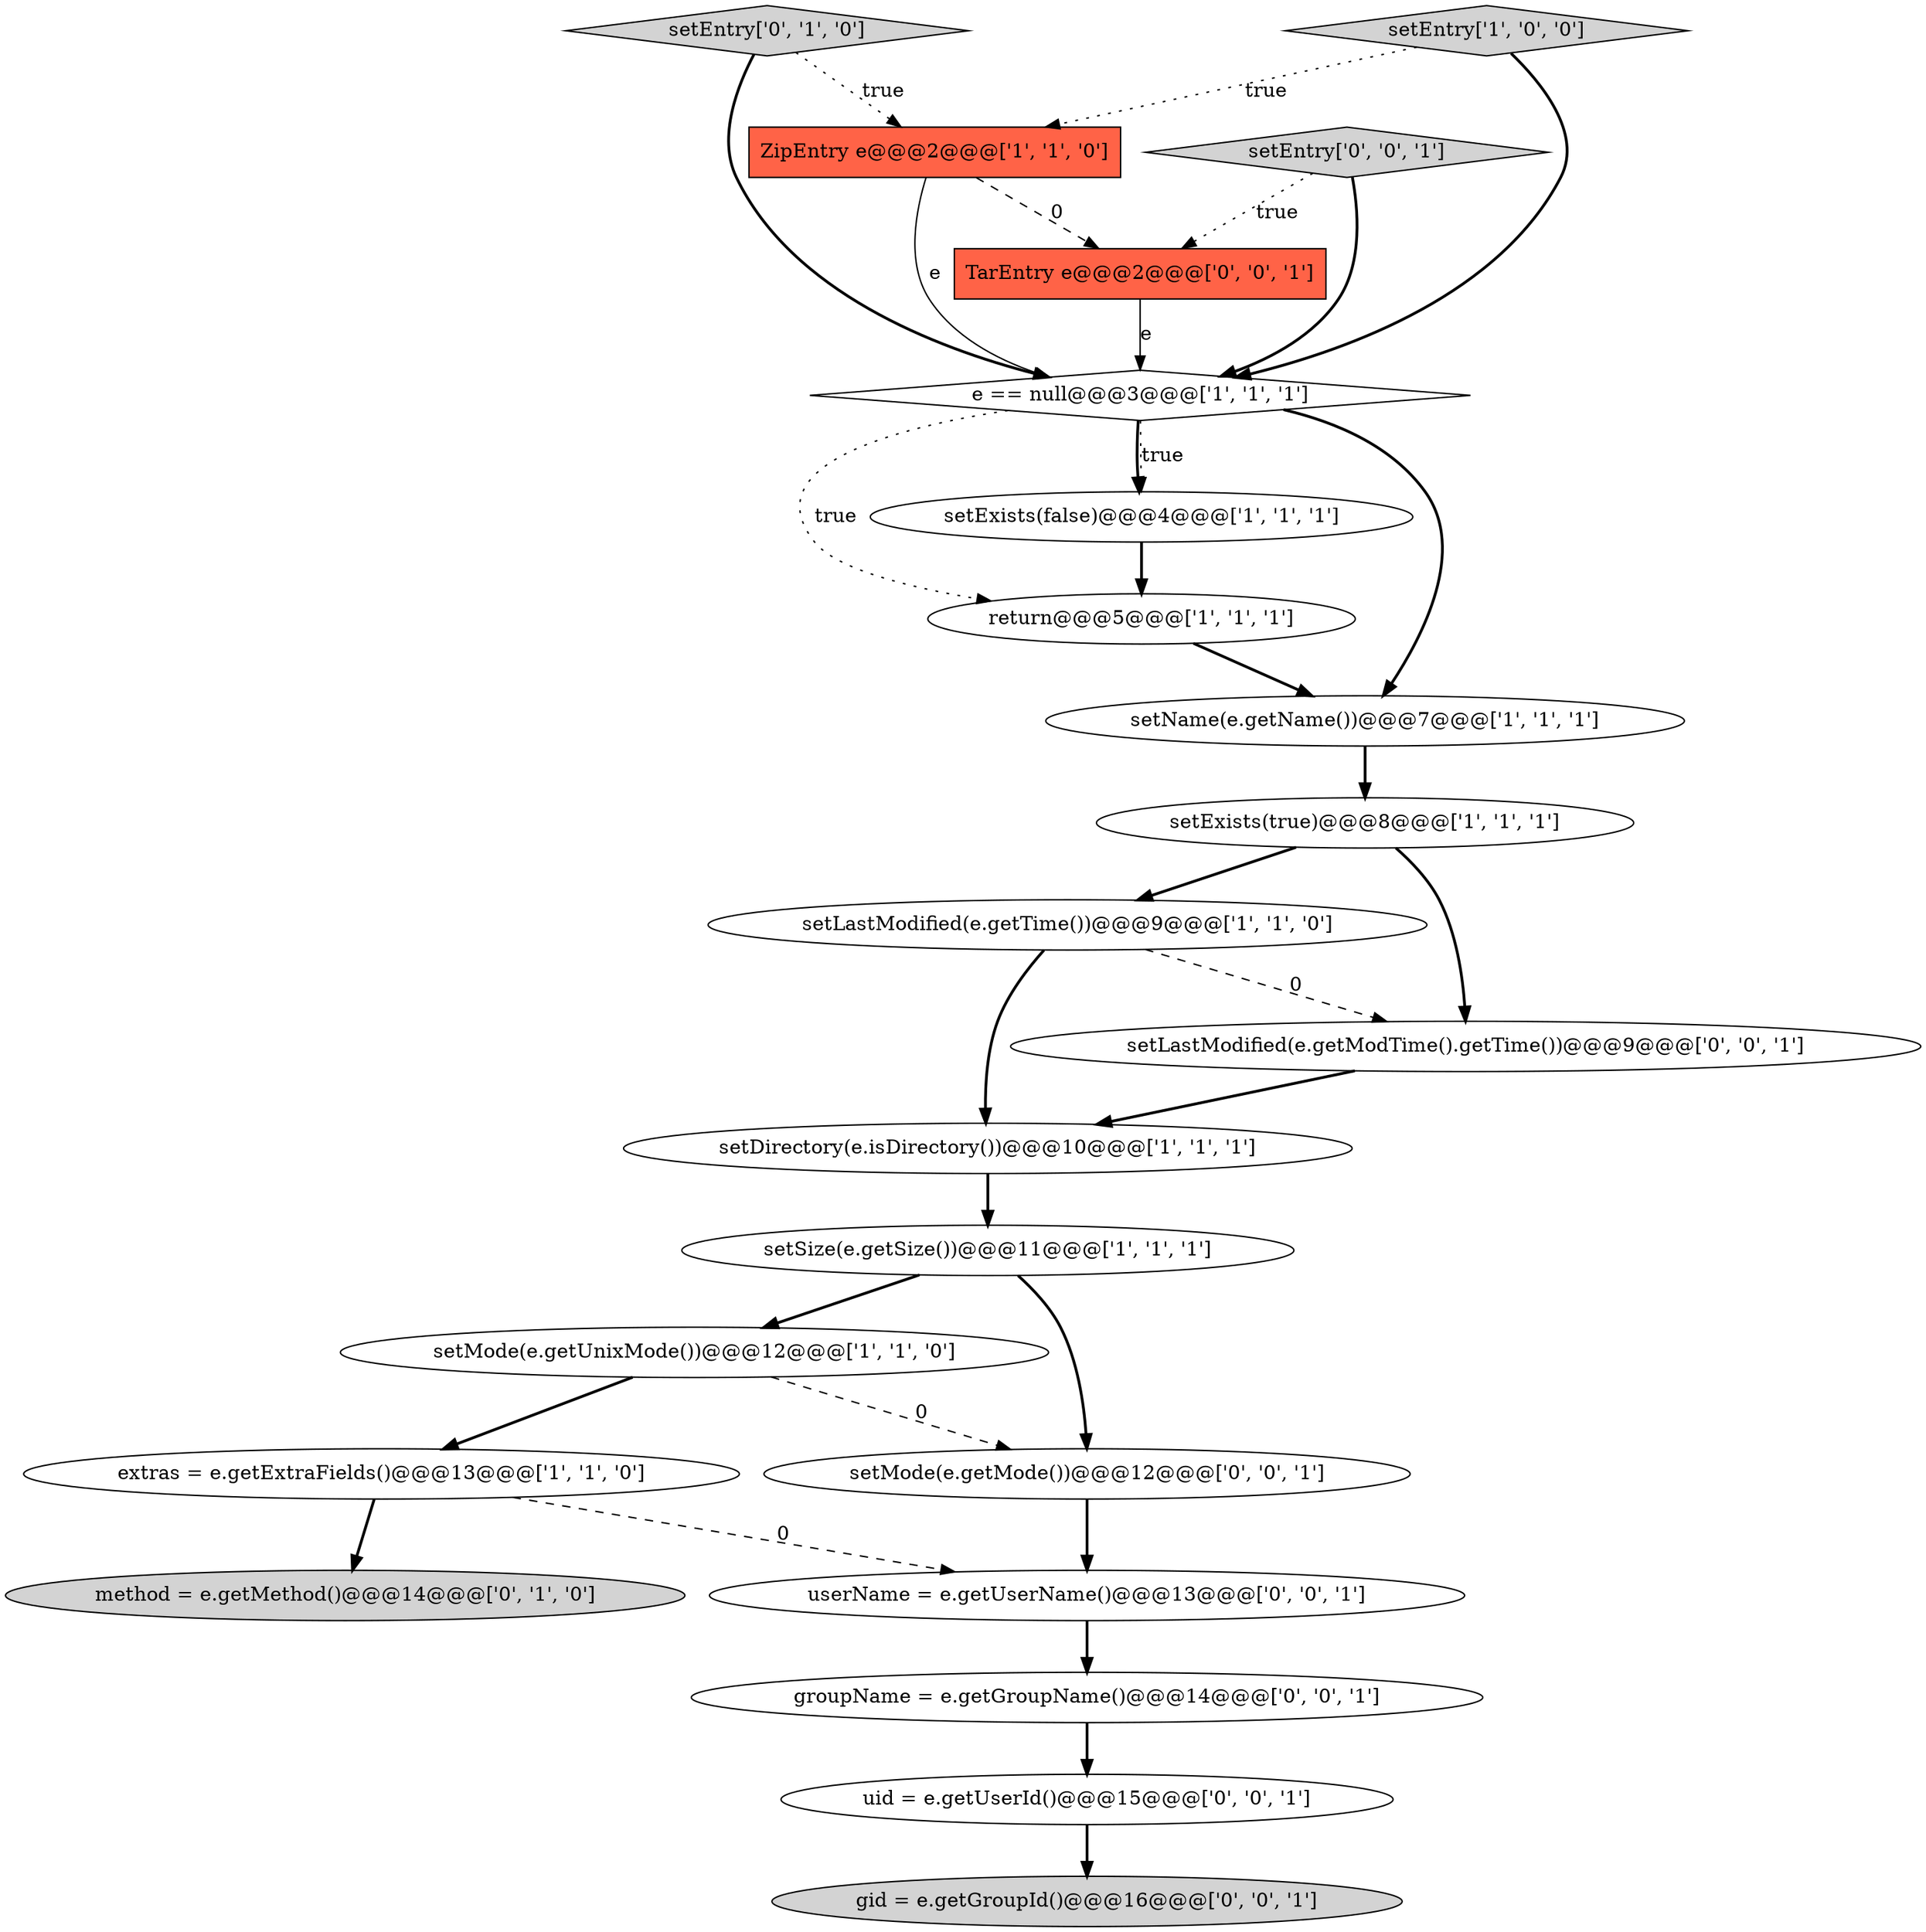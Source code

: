 digraph {
12 [style = filled, label = "setEntry['0', '1', '0']", fillcolor = lightgray, shape = diamond image = "AAA0AAABBB2BBB"];
13 [style = filled, label = "method = e.getMethod()@@@14@@@['0', '1', '0']", fillcolor = lightgray, shape = ellipse image = "AAA1AAABBB2BBB"];
18 [style = filled, label = "groupName = e.getGroupName()@@@14@@@['0', '0', '1']", fillcolor = white, shape = ellipse image = "AAA0AAABBB3BBB"];
7 [style = filled, label = "setMode(e.getUnixMode())@@@12@@@['1', '1', '0']", fillcolor = white, shape = ellipse image = "AAA0AAABBB1BBB"];
5 [style = filled, label = "e == null@@@3@@@['1', '1', '1']", fillcolor = white, shape = diamond image = "AAA0AAABBB1BBB"];
0 [style = filled, label = "extras = e.getExtraFields()@@@13@@@['1', '1', '0']", fillcolor = white, shape = ellipse image = "AAA0AAABBB1BBB"];
20 [style = filled, label = "uid = e.getUserId()@@@15@@@['0', '0', '1']", fillcolor = white, shape = ellipse image = "AAA0AAABBB3BBB"];
10 [style = filled, label = "return@@@5@@@['1', '1', '1']", fillcolor = white, shape = ellipse image = "AAA0AAABBB1BBB"];
19 [style = filled, label = "setEntry['0', '0', '1']", fillcolor = lightgray, shape = diamond image = "AAA0AAABBB3BBB"];
3 [style = filled, label = "setLastModified(e.getTime())@@@9@@@['1', '1', '0']", fillcolor = white, shape = ellipse image = "AAA0AAABBB1BBB"];
9 [style = filled, label = "setDirectory(e.isDirectory())@@@10@@@['1', '1', '1']", fillcolor = white, shape = ellipse image = "AAA0AAABBB1BBB"];
16 [style = filled, label = "userName = e.getUserName()@@@13@@@['0', '0', '1']", fillcolor = white, shape = ellipse image = "AAA0AAABBB3BBB"];
1 [style = filled, label = "setExists(false)@@@4@@@['1', '1', '1']", fillcolor = white, shape = ellipse image = "AAA0AAABBB1BBB"];
4 [style = filled, label = "setEntry['1', '0', '0']", fillcolor = lightgray, shape = diamond image = "AAA0AAABBB1BBB"];
6 [style = filled, label = "ZipEntry e@@@2@@@['1', '1', '0']", fillcolor = tomato, shape = box image = "AAA0AAABBB1BBB"];
21 [style = filled, label = "setMode(e.getMode())@@@12@@@['0', '0', '1']", fillcolor = white, shape = ellipse image = "AAA0AAABBB3BBB"];
14 [style = filled, label = "setLastModified(e.getModTime().getTime())@@@9@@@['0', '0', '1']", fillcolor = white, shape = ellipse image = "AAA0AAABBB3BBB"];
8 [style = filled, label = "setExists(true)@@@8@@@['1', '1', '1']", fillcolor = white, shape = ellipse image = "AAA0AAABBB1BBB"];
15 [style = filled, label = "gid = e.getGroupId()@@@16@@@['0', '0', '1']", fillcolor = lightgray, shape = ellipse image = "AAA0AAABBB3BBB"];
11 [style = filled, label = "setSize(e.getSize())@@@11@@@['1', '1', '1']", fillcolor = white, shape = ellipse image = "AAA0AAABBB1BBB"];
2 [style = filled, label = "setName(e.getName())@@@7@@@['1', '1', '1']", fillcolor = white, shape = ellipse image = "AAA0AAABBB1BBB"];
17 [style = filled, label = "TarEntry e@@@2@@@['0', '0', '1']", fillcolor = tomato, shape = box image = "AAA0AAABBB3BBB"];
5->2 [style = bold, label=""];
8->14 [style = bold, label=""];
5->10 [style = dotted, label="true"];
18->20 [style = bold, label=""];
10->2 [style = bold, label=""];
1->10 [style = bold, label=""];
9->11 [style = bold, label=""];
11->21 [style = bold, label=""];
19->5 [style = bold, label=""];
16->18 [style = bold, label=""];
5->1 [style = bold, label=""];
21->16 [style = bold, label=""];
4->5 [style = bold, label=""];
20->15 [style = bold, label=""];
3->14 [style = dashed, label="0"];
14->9 [style = bold, label=""];
6->17 [style = dashed, label="0"];
0->13 [style = bold, label=""];
8->3 [style = bold, label=""];
2->8 [style = bold, label=""];
11->7 [style = bold, label=""];
0->16 [style = dashed, label="0"];
7->21 [style = dashed, label="0"];
12->5 [style = bold, label=""];
3->9 [style = bold, label=""];
7->0 [style = bold, label=""];
6->5 [style = solid, label="e"];
5->1 [style = dotted, label="true"];
19->17 [style = dotted, label="true"];
12->6 [style = dotted, label="true"];
4->6 [style = dotted, label="true"];
17->5 [style = solid, label="e"];
}
